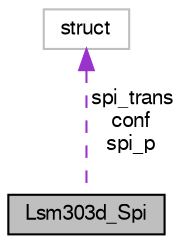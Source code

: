 digraph "Lsm303d_Spi"
{
  edge [fontname="FreeSans",fontsize="10",labelfontname="FreeSans",labelfontsize="10"];
  node [fontname="FreeSans",fontsize="10",shape=record];
  Node1 [label="Lsm303d_Spi",height=0.2,width=0.4,color="black", fillcolor="grey75", style="filled", fontcolor="black"];
  Node2 -> Node1 [dir="back",color="darkorchid3",fontsize="10",style="dashed",label=" spi_trans\nconf\nspi_p" ,fontname="FreeSans"];
  Node2 [label="struct",height=0.2,width=0.4,color="grey75", fillcolor="white", style="filled"];
}
